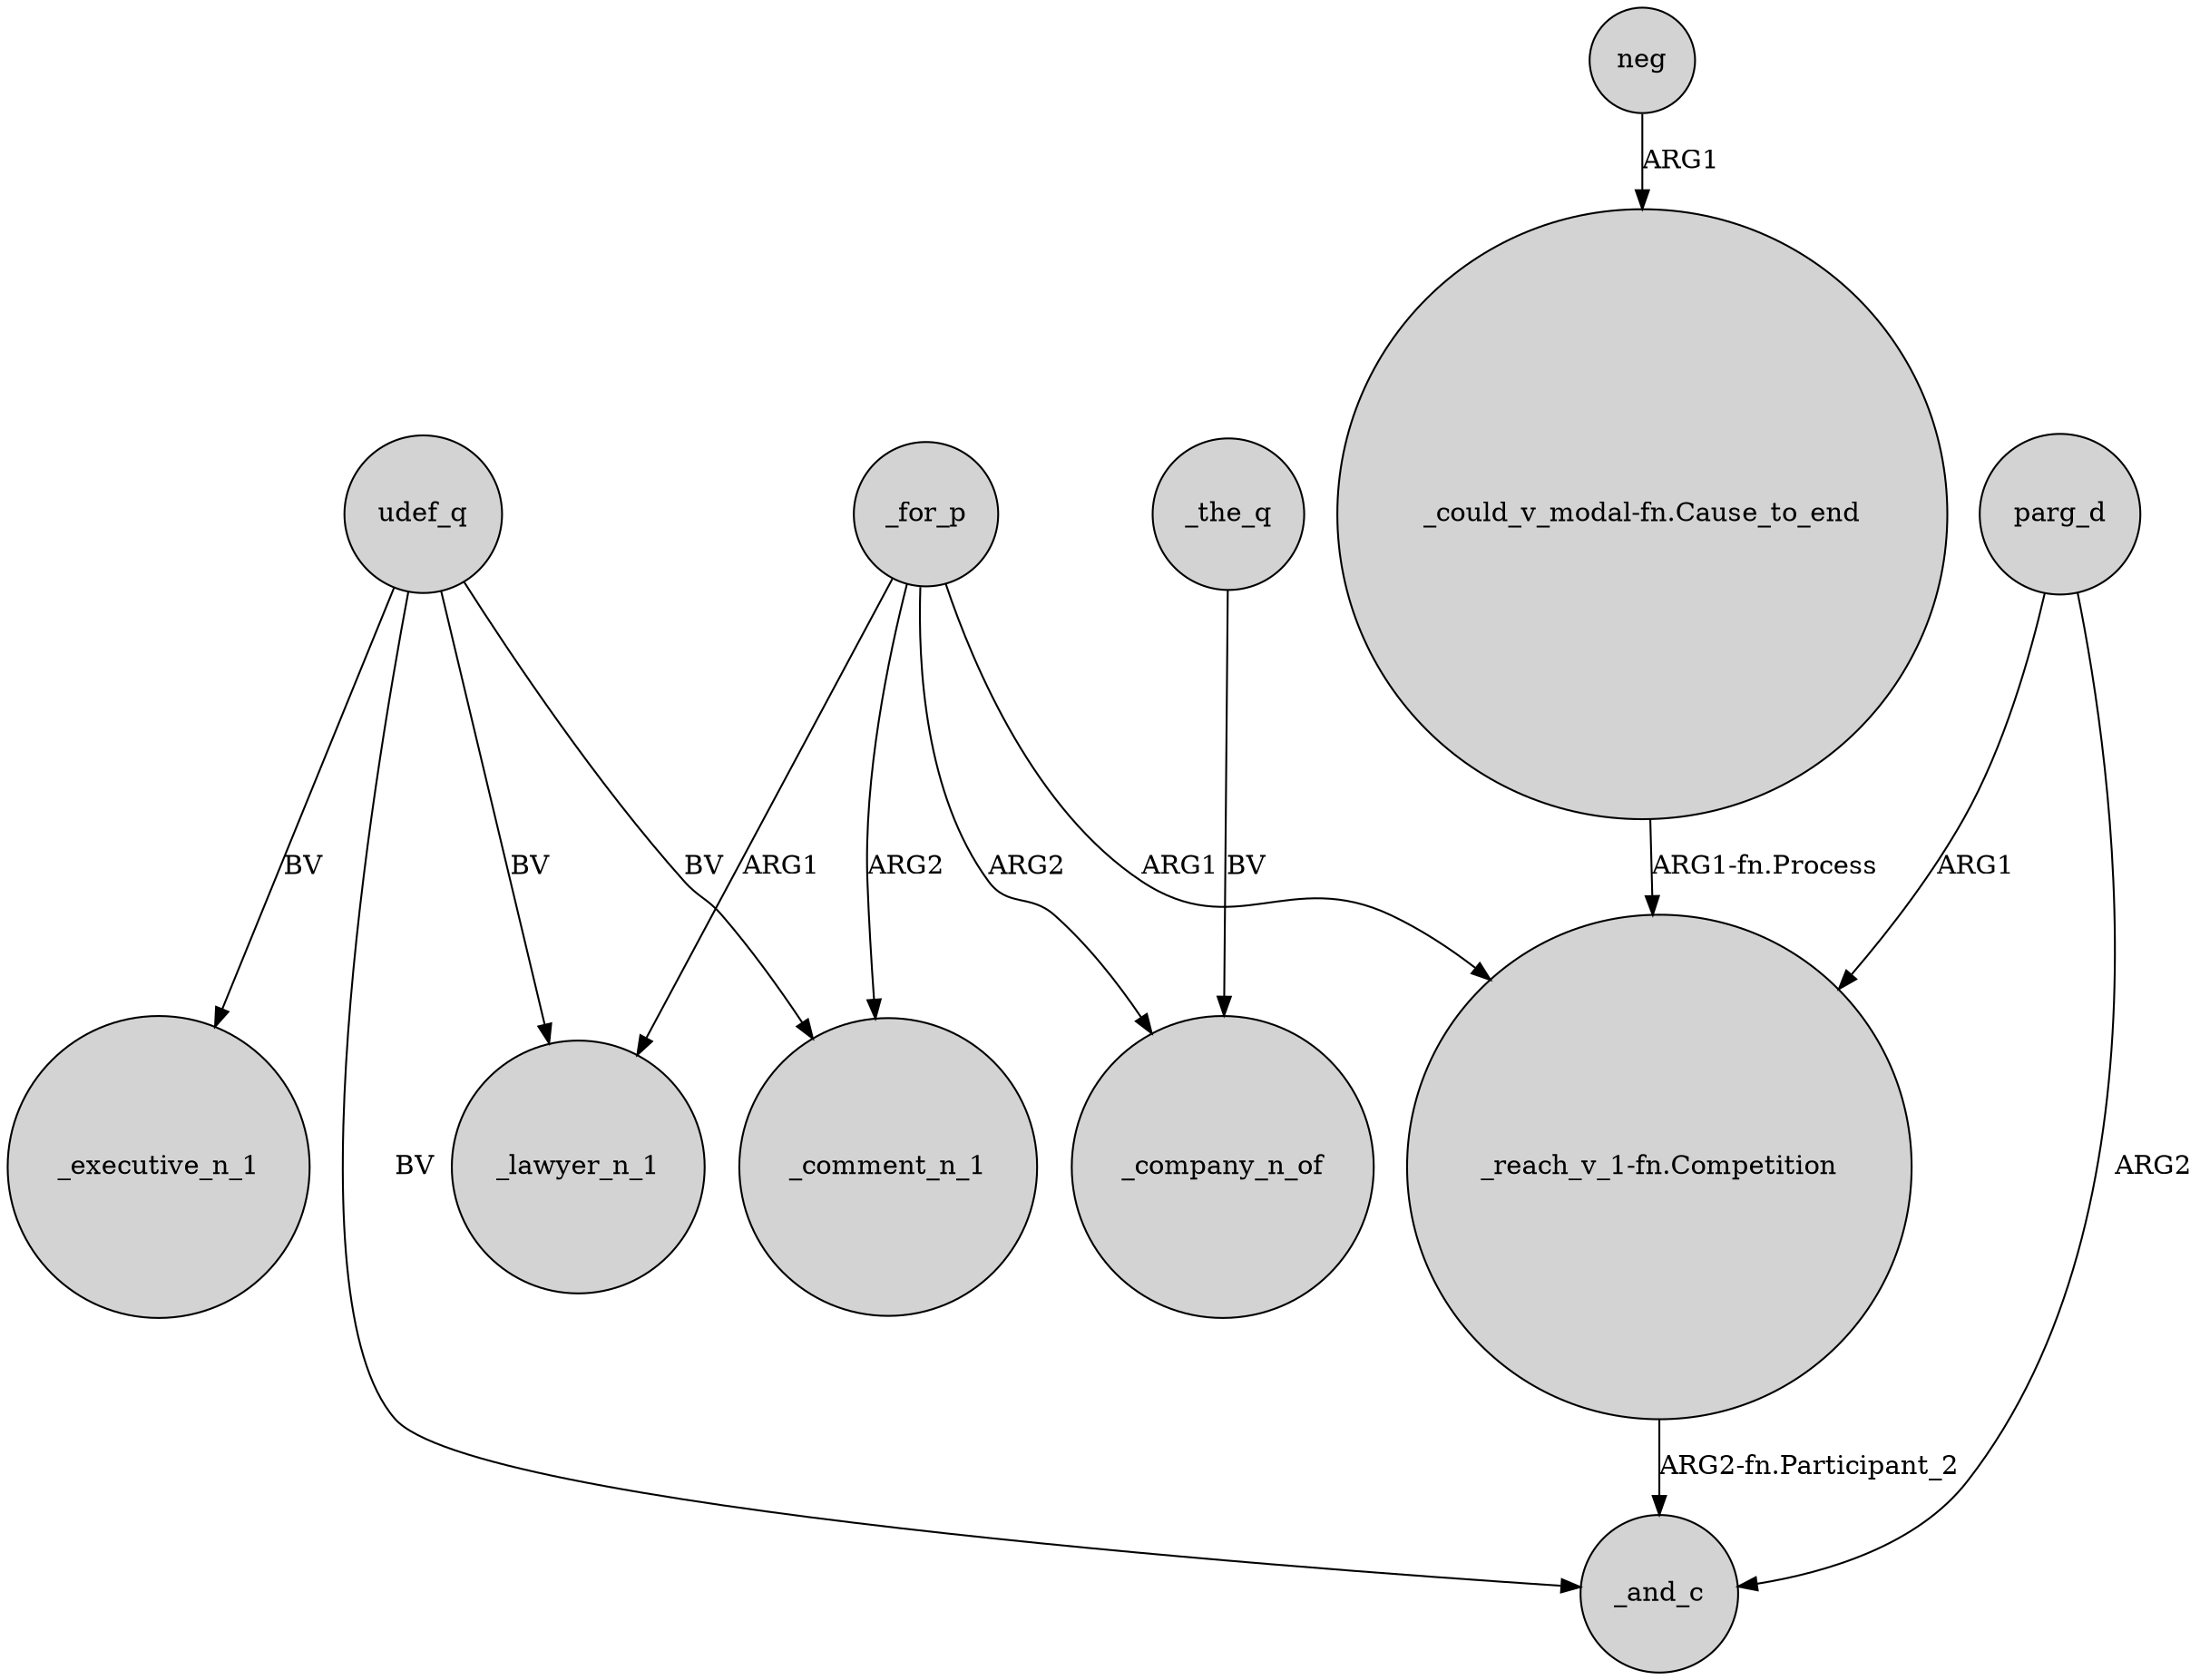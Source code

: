 digraph {
	node [shape=circle style=filled]
	_for_p -> _lawyer_n_1 [label=ARG1]
	udef_q -> _lawyer_n_1 [label=BV]
	neg -> "_could_v_modal-fn.Cause_to_end" [label=ARG1]
	udef_q -> _comment_n_1 [label=BV]
	udef_q -> _and_c [label=BV]
	_for_p -> "_reach_v_1-fn.Competition" [label=ARG1]
	"_reach_v_1-fn.Competition" -> _and_c [label="ARG2-fn.Participant_2"]
	_the_q -> _company_n_of [label=BV]
	parg_d -> "_reach_v_1-fn.Competition" [label=ARG1]
	parg_d -> _and_c [label=ARG2]
	_for_p -> _company_n_of [label=ARG2]
	"_could_v_modal-fn.Cause_to_end" -> "_reach_v_1-fn.Competition" [label="ARG1-fn.Process"]
	udef_q -> _executive_n_1 [label=BV]
	_for_p -> _comment_n_1 [label=ARG2]
}

